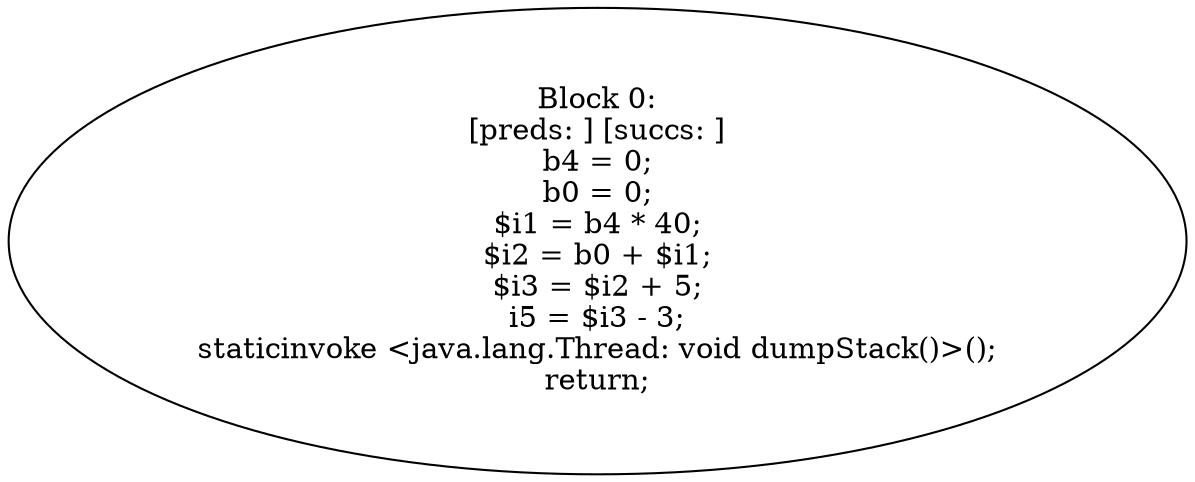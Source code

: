 digraph "unitGraph" {
    "Block 0:
[preds: ] [succs: ]
b4 = 0;
b0 = 0;
$i1 = b4 * 40;
$i2 = b0 + $i1;
$i3 = $i2 + 5;
i5 = $i3 - 3;
staticinvoke <java.lang.Thread: void dumpStack()>();
return;
"
}
